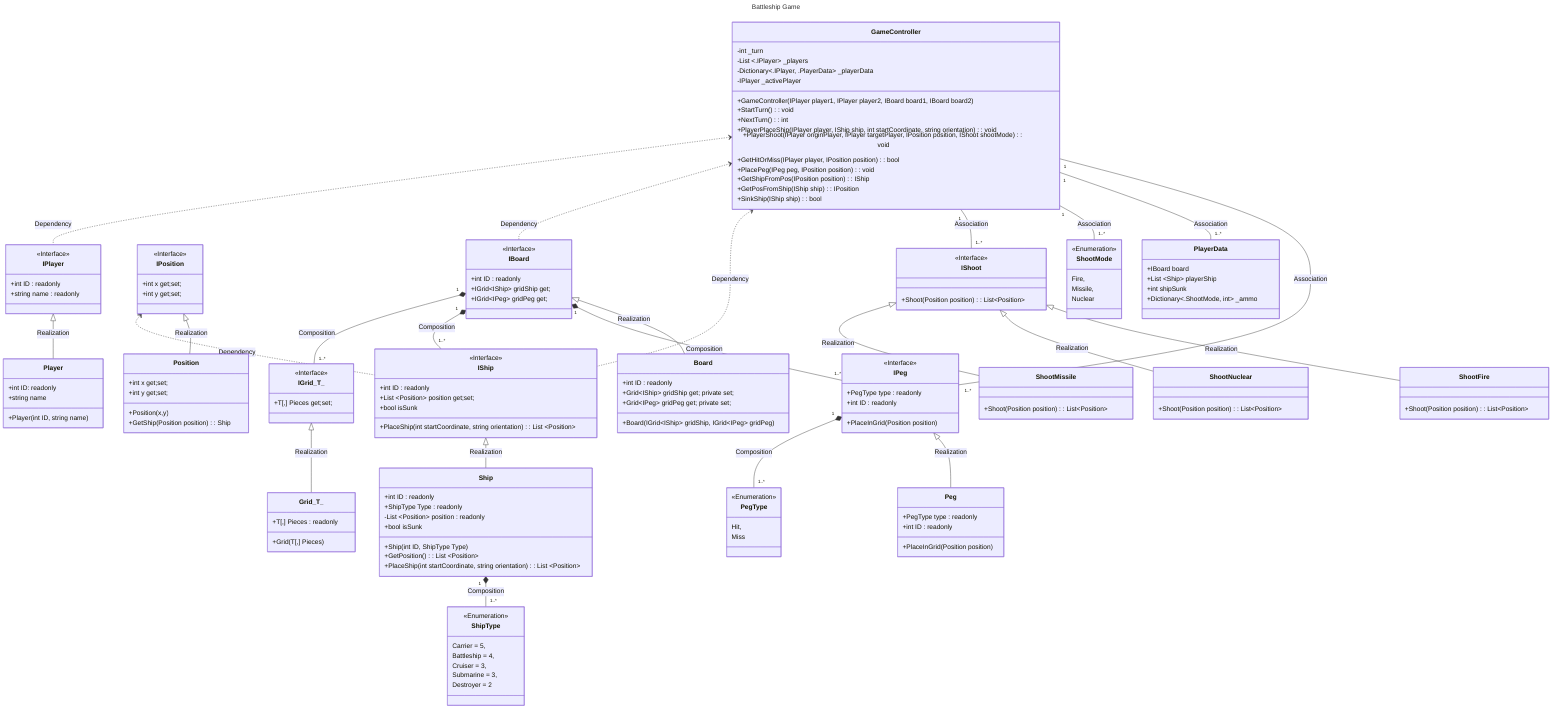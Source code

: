 ---
title: Battleship Game
---


%% There is shootMode, which one will track 
%% player already done how many attack

%% int ShipSunk is optional

%% TargetPlayer can be removed

%% The Grid ocean and target in Interface
%% must not get;set; publicly


classDiagram
    Ship "1" *-- "1..*" ShipType : Composition
    IPeg "1" *-- "1..*" PegType : Composition

    IBoard "1" *-- "1..*" IGrid_T_ : Composition
    IBoard "1" *-- "1..*" IShip : Composition
    IBoard "1" *-- "1..*" IPeg : Composition
    
    IPosition <.. IShip : Dependency

    GameController <.. IPlayer : Dependency
    GameController <.. IBoard : Dependency
    GameController <.. IShip : Dependency
    GameController "1" -- "1..*" IShoot : Association
    GameController "1" -- "1..*" ShootMode : Association
    GameController "1" -- "1..*" PlayerData : Association
    GameController "1" -- "1..*" IPeg : Association

    IShoot <|-- ShootMissile : Realization
    IShoot <|-- ShootNuclear : Realization
    IShoot <|-- ShootFire : Realization

    IPosition <|-- Position : Realization
    IGrid_T_ <|-- Grid_T_ : Realization
    IPlayer <|-- Player : Realization
    IBoard <|-- Board : Realization
    IShip <|-- Ship : Realization
    IPeg <|-- Peg : Realization


class IBoard{
    <<Interface>>
    +int ID : readonly
    +IGrid~IShip~ gridShip get;
    +IGrid~IPeg~ gridPeg get;
}

class IGrid_T_{
    <<Interface>>
    +T[,] Pieces get;set;
}

class IPosition{
    <<Interface>>
    +int x get;set;
    +int y get;set;
}

class IShip{
    <<Interface>>
    +int ID : readonly 
    +List ~Position~ position get;set;
    +bool isSunk

    +PlaceShip(int startCoordinate, string orientation) : List ~Position~
}

class IPeg{
    <<Interface>>
    +PegType type : readonly
    +int ID : readonly
    +PlaceInGrid(Position position)
}

class IPlayer{
    <<Interface>>
    +int ID : readonly
    +string name : readonly
}

class IShoot{
    <<Interface>>
    +Shoot(Position position) : List~Position~
}

class Board{
    +int ID : readonly
    +Grid~IShip~ gridShip get; private set;
    +Grid~IPeg~ gridPeg get; private set;

    +Board(IGrid~IShip~ gridShip, IGrid~IPeg~ gridPeg)
}

class Grid_T_{
    +T[,] Pieces : readonly
    +Grid(T[,] Pieces)
}

class Position{
    +int x get;set;
    +int y get;set;
    +Position(x,y)  
    +GetShip(Position position) : Ship
}

class Ship{
    +int ID : readonly 
    +ShipType Type : readonly
    -List ~Position~ position : readonly
    +bool isSunk
    +Ship(int ID, ShipType Type)
    +GetPosition() : List ~Position~
    +PlaceShip(int startCoordinate, string orientation) : List ~Position~
}

class ShipType {
    <<Enumeration>>
    Carrier = 5,
    Battleship = 4,
    Cruiser = 3,
    Submarine = 3,
    Destroyer = 2
}

class Peg{
    +PegType type : readonly
    +int ID : readonly
    +PlaceInGrid(Position position)
}

class PegType{
    <<Enumeration>>
    Hit,
    Miss
}

class Player{
    +int ID: readonly
    +string name

    +Player(int ID, string name)
  }

class PlayerData{
    +IBoard board 
    +List ~Ship~ playerShip 
    +int shipSunk
    +Dictionary<.ShootMode, int> _ammo
}

class ShootFire{
    +Shoot(Position position) : List~Position~
}

class ShootMissile{
    +Shoot(Position position) : List~Position~
}

class ShootNuclear{
    +Shoot(Position position) : List~Position~
}

class ShootMode{
    <<Enumeration>>
    Fire, 
    Missile,
    Nuclear
}

class GameController{
    -int _turn
    -List <.IPlayer> _players
    -Dictionary<.IPlayer, .PlayerData> _playerData
    -IPlayer _activePlayer
   
    +GameController(IPlayer player1, IPlayer player2, IBoard board1, IBoard board2)
    +StartTurn() : void
    +NextTurn() : int
    +PlayerPlaceShip(IPlayer player, IShip ship, int startCoordinate, string orientation) : void
    +PlayerShoot(IPlayer originPlayer, IPlayer targetPlayer, IPosition position, IShoot shootMode) : void
    +GetHitOrMiss(IPlayer player, IPosition position) : bool
    +PlacePeg(IPeg peg, IPosition position) : void
    +GetShipFromPos(IPosition position) : IShip
    +GetPosFromShip(IShip ship) : IPosition
    +SinkShip(IShip ship) : bool
}
